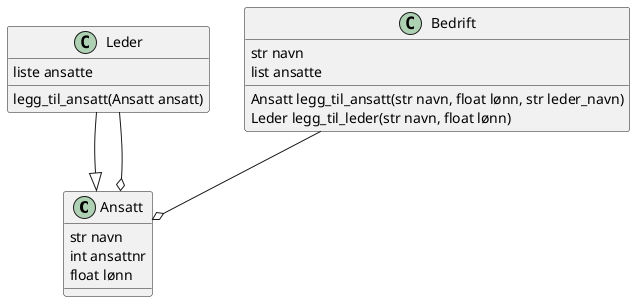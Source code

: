 @startuml bedrift

class Ansatt{
    str navn
    int ansattnr
    float lønn
}

class Leder{
    liste ansatte
    legg_til_ansatt(Ansatt ansatt)
}

class Bedrift{
    str navn
    list ansatte
    Ansatt legg_til_ansatt(str navn, float lønn, str leder_navn)
    Leder legg_til_leder(str navn, float lønn)
}


Leder --|> Ansatt
Leder --o Ansatt
Bedrift --o Ansatt

@enduml